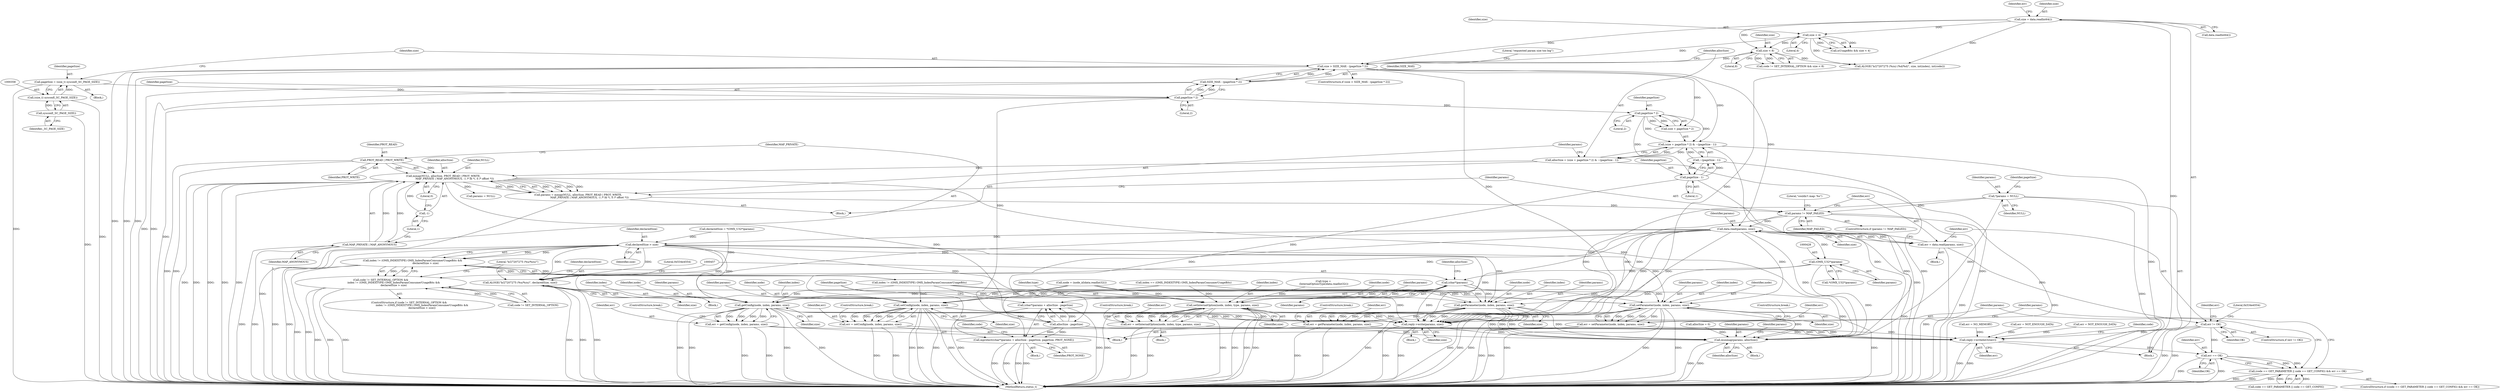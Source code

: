 digraph "0_Android_db829699d3293f254a7387894303451a91278986@API" {
"1000407" [label="(Call,data.read(params, size))"];
"1000401" [label="(Call,params != MAP_FAILED)"];
"1000303" [label="(Call,*params = NULL)"];
"1000386" [label="(Call,params = mmap(NULL, allocSize, PROT_READ | PROT_WRITE,\n                            MAP_PRIVATE | MAP_ANONYMOUS, -1 /* fd */, 0 /* offset */))"];
"1000388" [label="(Call,mmap(NULL, allocSize, PROT_READ | PROT_WRITE,\n                            MAP_PRIVATE | MAP_ANONYMOUS, -1 /* fd */, 0 /* offset */))"];
"1000374" [label="(Call,allocSize = (size + pageSize * 2) & ~(pageSize - 1))"];
"1000376" [label="(Call,(size + pageSize * 2) & ~(pageSize - 1))"];
"1000362" [label="(Call,size > SIZE_MAX - (pageSize * 2))"];
"1000295" [label="(Call,size = data.readInt64())"];
"1000326" [label="(Call,size < 4)"];
"1000336" [label="(Call,size < 8)"];
"1000364" [label="(Call,SIZE_MAX - (pageSize * 2))"];
"1000366" [label="(Call,pageSize * 2)"];
"1000355" [label="(Call,pageSize = (size_t) sysconf(_SC_PAGE_SIZE))"];
"1000357" [label="(Call,(size_t) sysconf(_SC_PAGE_SIZE))"];
"1000359" [label="(Call,sysconf(_SC_PAGE_SIZE))"];
"1000379" [label="(Call,pageSize * 2)"];
"1000382" [label="(Call,~(pageSize - 1))"];
"1000383" [label="(Call,pageSize - 1)"];
"1000391" [label="(Call,PROT_READ | PROT_WRITE)"];
"1000394" [label="(Call,MAP_PRIVATE | MAP_ANONYMOUS)"];
"1000397" [label="(Call,-1)"];
"1000405" [label="(Call,err = data.read(params, size))"];
"1000411" [label="(Call,err != OK)"];
"1000528" [label="(Call,reply->writeInt32(err))"];
"1000539" [label="(Call,err == OK)"];
"1000531" [label="(Call,(code == GET_PARAMETER || code == GET_CONFIG) && err == OK)"];
"1000427" [label="(Call,(OMX_U32*)params)"];
"1000456" [label="(Call,(char*)params)"];
"1000454" [label="(Call,mprotect((char*)params + allocSize - pageSize, pageSize, PROT_NONE))"];
"1000455" [label="(Call,(char*)params + allocSize - pageSize)"];
"1000470" [label="(Call,getParameter(node, index, params, size))"];
"1000468" [label="(Call,err = getParameter(node, index, params, size))"];
"1000543" [label="(Call,reply->write(params, size))"];
"1000549" [label="(Call,munmap(params, allocSize))"];
"1000479" [label="(Call,setParameter(node, index, params, size))"];
"1000477" [label="(Call,err = setParameter(node, index, params, size))"];
"1000488" [label="(Call,getConfig(node, index, params, size))"];
"1000486" [label="(Call,err = getConfig(node, index, params, size))"];
"1000497" [label="(Call,setConfig(node, index, params, size))"];
"1000495" [label="(Call,err = setConfig(node, index, params, size))"];
"1000513" [label="(Call,setInternalOption(node, index, type, params, size))"];
"1000511" [label="(Call,err = setInternalOption(node, index, type, params, size))"];
"1000441" [label="(Call,declaredSize > size)"];
"1000435" [label="(Call,index != (OMX_INDEXTYPE) OMX_IndexParamConsumerUsageBits &&\n                                declaredSize > size)"];
"1000431" [label="(Call,code != SET_INTERNAL_OPTION &&\n                                index != (OMX_INDEXTYPE) OMX_IndexParamConsumerUsageBits &&\n                                declaredSize > size)"];
"1000445" [label="(Call,ALOGE(\"b/27207275 (%u/%zu)\", declaredSize, size))"];
"1000365" [label="(Identifier,SIZE_MAX)"];
"1000519" [label="(ControlStructure,break;)"];
"1000326" [label="(Call,size < 4)"];
"1000382" [label="(Call,~(pageSize - 1))"];
"1000482" [label="(Identifier,params)"];
"1000453" [label="(Block,)"];
"1000391" [label="(Call,PROT_READ | PROT_WRITE)"];
"1000401" [label="(Call,params != MAP_FAILED)"];
"1000308" [label="(Identifier,pageSize)"];
"1000477" [label="(Call,err = setParameter(node, index, params, size))"];
"1000515" [label="(Identifier,index)"];
"1000340" [label="(Call,ALOGE(\"b/27207275 (%zu) (%d/%d)\", size, int(index), int(code)))"];
"1000469" [label="(Identifier,err)"];
"1000547" [label="(Identifier,params)"];
"1000375" [label="(Identifier,allocSize)"];
"1000402" [label="(Identifier,params)"];
"1000371" [label="(Literal,\"requested param size too big\")"];
"1000295" [label="(Call,size = data.readInt64())"];
"1000475" [label="(ControlStructure,break;)"];
"1000551" [label="(Identifier,allocSize)"];
"1000506" [label="(Call,type =\n (InternalOptionType)data.readInt32())"];
"1000362" [label="(Call,size > SIZE_MAX - (pageSize * 2))"];
"1000363" [label="(Identifier,size)"];
"1000514" [label="(Identifier,node)"];
"1000500" [label="(Identifier,params)"];
"1000528" [label="(Call,reply->writeInt32(err))"];
"1000304" [label="(Identifier,params)"];
"1000376" [label="(Call,(size + pageSize * 2) & ~(pageSize - 1))"];
"1000487" [label="(Identifier,err)"];
"1000495" [label="(Call,err = setConfig(node, index, params, size))"];
"1000490" [label="(Identifier,index)"];
"1000383" [label="(Call,pageSize - 1)"];
"1000470" [label="(Call,getParameter(node, index, params, size))"];
"1000377" [label="(Call,size + pageSize * 2)"];
"1000492" [label="(Identifier,size)"];
"1000352" [label="(Call,err = NO_MEMORY)"];
"1000532" [label="(Call,code == GET_PARAMETER || code == GET_CONFIG)"];
"1000336" [label="(Call,size < 8)"];
"1000360" [label="(Identifier,_SC_PAGE_SIZE)"];
"1000403" [label="(Identifier,MAP_FAILED)"];
"1000444" [label="(Block,)"];
"1000491" [label="(Identifier,params)"];
"1000436" [label="(Call,index != (OMX_INDEXTYPE) OMX_IndexParamConsumerUsageBits)"];
"1000517" [label="(Identifier,params)"];
"1001364" [label="(MethodReturn,status_t)"];
"1000361" [label="(ControlStructure,if (size > SIZE_MAX - (pageSize * 2)))"];
"1000542" [label="(Block,)"];
"1000479" [label="(Call,setParameter(node, index, params, size))"];
"1000466" [label="(Block,)"];
"1000277" [label="(Block,)"];
"1000530" [label="(ControlStructure,if ((code == GET_PARAMETER || code == GET_CONFIG) && err == OK))"];
"1000502" [label="(ControlStructure,break;)"];
"1000504" [label="(Block,)"];
"1000455" [label="(Call,(char*)params + allocSize - pageSize)"];
"1000513" [label="(Call,setInternalOption(node, index, type, params, size))"];
"1000454" [label="(Call,mprotect((char*)params + allocSize - pageSize, pageSize, PROT_NONE))"];
"1000359" [label="(Call,sysconf(_SC_PAGE_SIZE))"];
"1000405" [label="(Call,err = data.read(params, size))"];
"1000421" [label="(Identifier,err)"];
"1000435" [label="(Call,index != (OMX_INDEXTYPE) OMX_IndexParamConsumerUsageBits &&\n                                declaredSize > size)"];
"1000478" [label="(Identifier,err)"];
"1000498" [label="(Identifier,node)"];
"1000297" [label="(Call,data.readInt64())"];
"1000356" [label="(Identifier,pageSize)"];
"1000413" [label="(Identifier,OK)"];
"1000311" [label="(Call,allocSize = 0)"];
"1000432" [label="(Call,code != SET_INTERNAL_OPTION)"];
"1000531" [label="(Call,(code == GET_PARAMETER || code == GET_CONFIG) && err == OK)"];
"1000541" [label="(Identifier,OK)"];
"1000483" [label="(Identifier,size)"];
"1000389" [label="(Identifier,NULL)"];
"1000459" [label="(Call,allocSize - pageSize)"];
"1000450" [label="(Literal,0x534e4554)"];
"1000366" [label="(Call,pageSize * 2)"];
"1000550" [label="(Identifier,params)"];
"1000493" [label="(ControlStructure,break;)"];
"1000481" [label="(Identifier,index)"];
"1000499" [label="(Identifier,index)"];
"1000351" [label="(Block,)"];
"1000357" [label="(Call,(size_t) sysconf(_SC_PAGE_SIZE))"];
"1000393" [label="(Identifier,PROT_WRITE)"];
"1000386" [label="(Call,params = mmap(NULL, allocSize, PROT_READ | PROT_WRITE,\n                            MAP_PRIVATE | MAP_ANONYMOUS, -1 /* fd */, 0 /* offset */))"];
"1000430" [label="(ControlStructure,if (code != SET_INTERNAL_OPTION &&\n                                index != (OMX_INDEXTYPE) OMX_IndexParamConsumerUsageBits &&\n                                declaredSize > size))"];
"1000373" [label="(Block,)"];
"1000474" [label="(Identifier,size)"];
"1000448" [label="(Identifier,size)"];
"1000446" [label="(Literal,\"b/27207275 (%u/%zu)\")"];
"1000488" [label="(Call,getConfig(node, index, params, size))"];
"1000324" [label="(Call,isUsageBits && size < 4)"];
"1000497" [label="(Call,setConfig(node, index, params, size))"];
"1000385" [label="(Literal,1)"];
"1000529" [label="(Identifier,err)"];
"1000463" [label="(Identifier,PROT_NONE)"];
"1000443" [label="(Identifier,size)"];
"1000395" [label="(Identifier,MAP_PRIVATE)"];
"1000368" [label="(Literal,2)"];
"1000355" [label="(Call,pageSize = (size_t) sysconf(_SC_PAGE_SIZE))"];
"1000486" [label="(Call,err = getConfig(node, index, params, size))"];
"1000392" [label="(Identifier,PROT_READ)"];
"1000332" [label="(Call,code != SET_INTERNAL_OPTION && size < 8)"];
"1000299" [label="(Call,err = NOT_ENOUGH_DATA)"];
"1000380" [label="(Identifier,pageSize)"];
"1000426" [label="(Call,*(OMX_U32*)params)"];
"1000396" [label="(Identifier,MAP_ANONYMOUS)"];
"1000511" [label="(Call,err = setInternalOption(node, index, type, params, size))"];
"1000379" [label="(Call,pageSize * 2)"];
"1000328" [label="(Literal,4)"];
"1000407" [label="(Call,data.read(params, size))"];
"1000387" [label="(Identifier,params)"];
"1000300" [label="(Identifier,err)"];
"1000516" [label="(Identifier,type)"];
"1000411" [label="(Call,err != OK)"];
"1000431" [label="(Call,code != SET_INTERNAL_OPTION &&\n                                index != (OMX_INDEXTYPE) OMX_IndexParamConsumerUsageBits &&\n                                declaredSize > size)"];
"1000408" [label="(Identifier,params)"];
"1000548" [label="(Block,)"];
"1000406" [label="(Identifier,err)"];
"1000489" [label="(Identifier,node)"];
"1000400" [label="(ControlStructure,if (params != MAP_FAILED))"];
"1000317" [label="(Call,index == (OMX_INDEXTYPE) OMX_IndexParamConsumerUsageBits)"];
"1000442" [label="(Identifier,declaredSize)"];
"1000364" [label="(Call,SIZE_MAX - (pageSize * 2))"];
"1000501" [label="(Identifier,size)"];
"1000296" [label="(Identifier,size)"];
"1000397" [label="(Call,-1)"];
"1000462" [label="(Identifier,pageSize)"];
"1000429" [label="(Identifier,params)"];
"1000460" [label="(Identifier,allocSize)"];
"1000549" [label="(Call,munmap(params, allocSize))"];
"1000338" [label="(Literal,8)"];
"1000468" [label="(Call,err = getParameter(node, index, params, size))"];
"1000399" [label="(Literal,0)"];
"1000305" [label="(Identifier,NULL)"];
"1000327" [label="(Identifier,size)"];
"1000420" [label="(Call,err = NOT_ENOUGH_DATA)"];
"1000496" [label="(Identifier,err)"];
"1000456" [label="(Call,(char*)params)"];
"1000471" [label="(Identifier,node)"];
"1000283" [label="(Call,node = (node_id)data.readInt32())"];
"1000394" [label="(Call,MAP_PRIVATE | MAP_ANONYMOUS)"];
"1000539" [label="(Call,err == OK)"];
"1000410" [label="(ControlStructure,if (err != OK))"];
"1000465" [label="(Identifier,code)"];
"1000303" [label="(Call,*params = NULL)"];
"1000545" [label="(Identifier,size)"];
"1000525" [label="(Literal,\"couldn't map: %s\")"];
"1000447" [label="(Identifier,declaredSize)"];
"1000512" [label="(Identifier,err)"];
"1000534" [label="(Identifier,code)"];
"1000480" [label="(Identifier,node)"];
"1000424" [label="(Call,declaredSize = *(OMX_U32*)params)"];
"1000427" [label="(Call,(OMX_U32*)params)"];
"1000553" [label="(Identifier,params)"];
"1000388" [label="(Call,mmap(NULL, allocSize, PROT_READ | PROT_WRITE,\n                            MAP_PRIVATE | MAP_ANONYMOUS, -1 /* fd */, 0 /* offset */))"];
"1000552" [label="(Call,params = NULL)"];
"1000398" [label="(Literal,1)"];
"1000441" [label="(Call,declaredSize > size)"];
"1000390" [label="(Identifier,allocSize)"];
"1000540" [label="(Identifier,err)"];
"1000367" [label="(Identifier,pageSize)"];
"1000544" [label="(Identifier,params)"];
"1000472" [label="(Identifier,index)"];
"1000445" [label="(Call,ALOGE(\"b/27207275 (%u/%zu)\", declaredSize, size))"];
"1000337" [label="(Identifier,size)"];
"1000458" [label="(Identifier,params)"];
"1000543" [label="(Call,reply->write(params, size))"];
"1000381" [label="(Literal,2)"];
"1000404" [label="(Block,)"];
"1000384" [label="(Identifier,pageSize)"];
"1000518" [label="(Identifier,size)"];
"1000484" [label="(ControlStructure,break;)"];
"1000416" [label="(Literal,0x534e4554)"];
"1000412" [label="(Identifier,err)"];
"1000473" [label="(Identifier,params)"];
"1000409" [label="(Identifier,size)"];
"1000374" [label="(Call,allocSize = (size + pageSize * 2) & ~(pageSize - 1))"];
"1000407" -> "1000405"  [label="AST: "];
"1000407" -> "1000409"  [label="CFG: "];
"1000408" -> "1000407"  [label="AST: "];
"1000409" -> "1000407"  [label="AST: "];
"1000405" -> "1000407"  [label="CFG: "];
"1000407" -> "1001364"  [label="DDG: "];
"1000407" -> "1000405"  [label="DDG: "];
"1000407" -> "1000405"  [label="DDG: "];
"1000401" -> "1000407"  [label="DDG: "];
"1000362" -> "1000407"  [label="DDG: "];
"1000407" -> "1000427"  [label="DDG: "];
"1000407" -> "1000441"  [label="DDG: "];
"1000407" -> "1000445"  [label="DDG: "];
"1000407" -> "1000470"  [label="DDG: "];
"1000407" -> "1000479"  [label="DDG: "];
"1000407" -> "1000488"  [label="DDG: "];
"1000407" -> "1000497"  [label="DDG: "];
"1000407" -> "1000513"  [label="DDG: "];
"1000407" -> "1000543"  [label="DDG: "];
"1000407" -> "1000543"  [label="DDG: "];
"1000407" -> "1000549"  [label="DDG: "];
"1000401" -> "1000400"  [label="AST: "];
"1000401" -> "1000403"  [label="CFG: "];
"1000402" -> "1000401"  [label="AST: "];
"1000403" -> "1000401"  [label="AST: "];
"1000406" -> "1000401"  [label="CFG: "];
"1000525" -> "1000401"  [label="CFG: "];
"1000401" -> "1001364"  [label="DDG: "];
"1000401" -> "1001364"  [label="DDG: "];
"1000303" -> "1000401"  [label="DDG: "];
"1000386" -> "1000401"  [label="DDG: "];
"1000401" -> "1000543"  [label="DDG: "];
"1000401" -> "1000549"  [label="DDG: "];
"1000303" -> "1000277"  [label="AST: "];
"1000303" -> "1000305"  [label="CFG: "];
"1000304" -> "1000303"  [label="AST: "];
"1000305" -> "1000303"  [label="AST: "];
"1000308" -> "1000303"  [label="CFG: "];
"1000303" -> "1001364"  [label="DDG: "];
"1000303" -> "1000543"  [label="DDG: "];
"1000303" -> "1000549"  [label="DDG: "];
"1000386" -> "1000373"  [label="AST: "];
"1000386" -> "1000388"  [label="CFG: "];
"1000387" -> "1000386"  [label="AST: "];
"1000388" -> "1000386"  [label="AST: "];
"1000402" -> "1000386"  [label="CFG: "];
"1000386" -> "1001364"  [label="DDG: "];
"1000388" -> "1000386"  [label="DDG: "];
"1000388" -> "1000386"  [label="DDG: "];
"1000388" -> "1000386"  [label="DDG: "];
"1000388" -> "1000386"  [label="DDG: "];
"1000388" -> "1000386"  [label="DDG: "];
"1000388" -> "1000386"  [label="DDG: "];
"1000388" -> "1000399"  [label="CFG: "];
"1000389" -> "1000388"  [label="AST: "];
"1000390" -> "1000388"  [label="AST: "];
"1000391" -> "1000388"  [label="AST: "];
"1000394" -> "1000388"  [label="AST: "];
"1000397" -> "1000388"  [label="AST: "];
"1000399" -> "1000388"  [label="AST: "];
"1000388" -> "1001364"  [label="DDG: "];
"1000388" -> "1001364"  [label="DDG: "];
"1000388" -> "1001364"  [label="DDG: "];
"1000388" -> "1001364"  [label="DDG: "];
"1000388" -> "1001364"  [label="DDG: "];
"1000374" -> "1000388"  [label="DDG: "];
"1000391" -> "1000388"  [label="DDG: "];
"1000391" -> "1000388"  [label="DDG: "];
"1000394" -> "1000388"  [label="DDG: "];
"1000394" -> "1000388"  [label="DDG: "];
"1000397" -> "1000388"  [label="DDG: "];
"1000388" -> "1000459"  [label="DDG: "];
"1000388" -> "1000549"  [label="DDG: "];
"1000388" -> "1000552"  [label="DDG: "];
"1000374" -> "1000373"  [label="AST: "];
"1000374" -> "1000376"  [label="CFG: "];
"1000375" -> "1000374"  [label="AST: "];
"1000376" -> "1000374"  [label="AST: "];
"1000387" -> "1000374"  [label="CFG: "];
"1000374" -> "1001364"  [label="DDG: "];
"1000376" -> "1000374"  [label="DDG: "];
"1000376" -> "1000374"  [label="DDG: "];
"1000376" -> "1000382"  [label="CFG: "];
"1000377" -> "1000376"  [label="AST: "];
"1000382" -> "1000376"  [label="AST: "];
"1000376" -> "1001364"  [label="DDG: "];
"1000376" -> "1001364"  [label="DDG: "];
"1000362" -> "1000376"  [label="DDG: "];
"1000379" -> "1000376"  [label="DDG: "];
"1000379" -> "1000376"  [label="DDG: "];
"1000382" -> "1000376"  [label="DDG: "];
"1000362" -> "1000361"  [label="AST: "];
"1000362" -> "1000364"  [label="CFG: "];
"1000363" -> "1000362"  [label="AST: "];
"1000364" -> "1000362"  [label="AST: "];
"1000371" -> "1000362"  [label="CFG: "];
"1000375" -> "1000362"  [label="CFG: "];
"1000362" -> "1001364"  [label="DDG: "];
"1000362" -> "1001364"  [label="DDG: "];
"1000362" -> "1001364"  [label="DDG: "];
"1000295" -> "1000362"  [label="DDG: "];
"1000326" -> "1000362"  [label="DDG: "];
"1000336" -> "1000362"  [label="DDG: "];
"1000364" -> "1000362"  [label="DDG: "];
"1000364" -> "1000362"  [label="DDG: "];
"1000362" -> "1000377"  [label="DDG: "];
"1000362" -> "1000543"  [label="DDG: "];
"1000295" -> "1000277"  [label="AST: "];
"1000295" -> "1000297"  [label="CFG: "];
"1000296" -> "1000295"  [label="AST: "];
"1000297" -> "1000295"  [label="AST: "];
"1000300" -> "1000295"  [label="CFG: "];
"1000295" -> "1001364"  [label="DDG: "];
"1000295" -> "1000326"  [label="DDG: "];
"1000295" -> "1000336"  [label="DDG: "];
"1000295" -> "1000340"  [label="DDG: "];
"1000326" -> "1000324"  [label="AST: "];
"1000326" -> "1000328"  [label="CFG: "];
"1000327" -> "1000326"  [label="AST: "];
"1000328" -> "1000326"  [label="AST: "];
"1000324" -> "1000326"  [label="CFG: "];
"1000326" -> "1000324"  [label="DDG: "];
"1000326" -> "1000324"  [label="DDG: "];
"1000326" -> "1000336"  [label="DDG: "];
"1000326" -> "1000340"  [label="DDG: "];
"1000336" -> "1000332"  [label="AST: "];
"1000336" -> "1000338"  [label="CFG: "];
"1000337" -> "1000336"  [label="AST: "];
"1000338" -> "1000336"  [label="AST: "];
"1000332" -> "1000336"  [label="CFG: "];
"1000336" -> "1000332"  [label="DDG: "];
"1000336" -> "1000332"  [label="DDG: "];
"1000336" -> "1000340"  [label="DDG: "];
"1000364" -> "1000366"  [label="CFG: "];
"1000365" -> "1000364"  [label="AST: "];
"1000366" -> "1000364"  [label="AST: "];
"1000364" -> "1001364"  [label="DDG: "];
"1000364" -> "1001364"  [label="DDG: "];
"1000366" -> "1000364"  [label="DDG: "];
"1000366" -> "1000364"  [label="DDG: "];
"1000366" -> "1000368"  [label="CFG: "];
"1000367" -> "1000366"  [label="AST: "];
"1000368" -> "1000366"  [label="AST: "];
"1000366" -> "1001364"  [label="DDG: "];
"1000355" -> "1000366"  [label="DDG: "];
"1000366" -> "1000379"  [label="DDG: "];
"1000366" -> "1000459"  [label="DDG: "];
"1000355" -> "1000351"  [label="AST: "];
"1000355" -> "1000357"  [label="CFG: "];
"1000356" -> "1000355"  [label="AST: "];
"1000357" -> "1000355"  [label="AST: "];
"1000363" -> "1000355"  [label="CFG: "];
"1000355" -> "1001364"  [label="DDG: "];
"1000357" -> "1000355"  [label="DDG: "];
"1000357" -> "1000359"  [label="CFG: "];
"1000358" -> "1000357"  [label="AST: "];
"1000359" -> "1000357"  [label="AST: "];
"1000357" -> "1001364"  [label="DDG: "];
"1000359" -> "1000357"  [label="DDG: "];
"1000359" -> "1000360"  [label="CFG: "];
"1000360" -> "1000359"  [label="AST: "];
"1000359" -> "1001364"  [label="DDG: "];
"1000379" -> "1000377"  [label="AST: "];
"1000379" -> "1000381"  [label="CFG: "];
"1000380" -> "1000379"  [label="AST: "];
"1000381" -> "1000379"  [label="AST: "];
"1000377" -> "1000379"  [label="CFG: "];
"1000379" -> "1000377"  [label="DDG: "];
"1000379" -> "1000377"  [label="DDG: "];
"1000379" -> "1000383"  [label="DDG: "];
"1000382" -> "1000383"  [label="CFG: "];
"1000383" -> "1000382"  [label="AST: "];
"1000382" -> "1001364"  [label="DDG: "];
"1000383" -> "1000382"  [label="DDG: "];
"1000383" -> "1000382"  [label="DDG: "];
"1000383" -> "1000385"  [label="CFG: "];
"1000384" -> "1000383"  [label="AST: "];
"1000385" -> "1000383"  [label="AST: "];
"1000383" -> "1001364"  [label="DDG: "];
"1000383" -> "1000459"  [label="DDG: "];
"1000391" -> "1000393"  [label="CFG: "];
"1000392" -> "1000391"  [label="AST: "];
"1000393" -> "1000391"  [label="AST: "];
"1000395" -> "1000391"  [label="CFG: "];
"1000391" -> "1001364"  [label="DDG: "];
"1000391" -> "1001364"  [label="DDG: "];
"1000394" -> "1000396"  [label="CFG: "];
"1000395" -> "1000394"  [label="AST: "];
"1000396" -> "1000394"  [label="AST: "];
"1000398" -> "1000394"  [label="CFG: "];
"1000394" -> "1001364"  [label="DDG: "];
"1000394" -> "1001364"  [label="DDG: "];
"1000397" -> "1000398"  [label="CFG: "];
"1000398" -> "1000397"  [label="AST: "];
"1000399" -> "1000397"  [label="CFG: "];
"1000405" -> "1000404"  [label="AST: "];
"1000406" -> "1000405"  [label="AST: "];
"1000412" -> "1000405"  [label="CFG: "];
"1000405" -> "1001364"  [label="DDG: "];
"1000405" -> "1000411"  [label="DDG: "];
"1000411" -> "1000410"  [label="AST: "];
"1000411" -> "1000413"  [label="CFG: "];
"1000412" -> "1000411"  [label="AST: "];
"1000413" -> "1000411"  [label="AST: "];
"1000416" -> "1000411"  [label="CFG: "];
"1000421" -> "1000411"  [label="CFG: "];
"1000411" -> "1001364"  [label="DDG: "];
"1000411" -> "1001364"  [label="DDG: "];
"1000411" -> "1000528"  [label="DDG: "];
"1000411" -> "1000539"  [label="DDG: "];
"1000528" -> "1000277"  [label="AST: "];
"1000528" -> "1000529"  [label="CFG: "];
"1000529" -> "1000528"  [label="AST: "];
"1000534" -> "1000528"  [label="CFG: "];
"1000528" -> "1001364"  [label="DDG: "];
"1000528" -> "1001364"  [label="DDG: "];
"1000495" -> "1000528"  [label="DDG: "];
"1000352" -> "1000528"  [label="DDG: "];
"1000468" -> "1000528"  [label="DDG: "];
"1000299" -> "1000528"  [label="DDG: "];
"1000477" -> "1000528"  [label="DDG: "];
"1000486" -> "1000528"  [label="DDG: "];
"1000420" -> "1000528"  [label="DDG: "];
"1000511" -> "1000528"  [label="DDG: "];
"1000528" -> "1000539"  [label="DDG: "];
"1000539" -> "1000531"  [label="AST: "];
"1000539" -> "1000541"  [label="CFG: "];
"1000540" -> "1000539"  [label="AST: "];
"1000541" -> "1000539"  [label="AST: "];
"1000531" -> "1000539"  [label="CFG: "];
"1000539" -> "1001364"  [label="DDG: "];
"1000539" -> "1001364"  [label="DDG: "];
"1000539" -> "1000531"  [label="DDG: "];
"1000539" -> "1000531"  [label="DDG: "];
"1000531" -> "1000530"  [label="AST: "];
"1000531" -> "1000532"  [label="CFG: "];
"1000532" -> "1000531"  [label="AST: "];
"1000544" -> "1000531"  [label="CFG: "];
"1000547" -> "1000531"  [label="CFG: "];
"1000531" -> "1001364"  [label="DDG: "];
"1000531" -> "1001364"  [label="DDG: "];
"1000531" -> "1001364"  [label="DDG: "];
"1000532" -> "1000531"  [label="DDG: "];
"1000532" -> "1000531"  [label="DDG: "];
"1000427" -> "1000426"  [label="AST: "];
"1000427" -> "1000429"  [label="CFG: "];
"1000428" -> "1000427"  [label="AST: "];
"1000429" -> "1000427"  [label="AST: "];
"1000426" -> "1000427"  [label="CFG: "];
"1000427" -> "1000456"  [label="DDG: "];
"1000427" -> "1000543"  [label="DDG: "];
"1000427" -> "1000549"  [label="DDG: "];
"1000456" -> "1000455"  [label="AST: "];
"1000456" -> "1000458"  [label="CFG: "];
"1000457" -> "1000456"  [label="AST: "];
"1000458" -> "1000456"  [label="AST: "];
"1000460" -> "1000456"  [label="CFG: "];
"1000456" -> "1000454"  [label="DDG: "];
"1000456" -> "1000455"  [label="DDG: "];
"1000456" -> "1000470"  [label="DDG: "];
"1000456" -> "1000479"  [label="DDG: "];
"1000456" -> "1000488"  [label="DDG: "];
"1000456" -> "1000497"  [label="DDG: "];
"1000456" -> "1000513"  [label="DDG: "];
"1000456" -> "1000543"  [label="DDG: "];
"1000456" -> "1000549"  [label="DDG: "];
"1000454" -> "1000453"  [label="AST: "];
"1000454" -> "1000463"  [label="CFG: "];
"1000455" -> "1000454"  [label="AST: "];
"1000462" -> "1000454"  [label="AST: "];
"1000463" -> "1000454"  [label="AST: "];
"1000465" -> "1000454"  [label="CFG: "];
"1000454" -> "1001364"  [label="DDG: "];
"1000454" -> "1001364"  [label="DDG: "];
"1000454" -> "1001364"  [label="DDG: "];
"1000454" -> "1001364"  [label="DDG: "];
"1000459" -> "1000454"  [label="DDG: "];
"1000459" -> "1000454"  [label="DDG: "];
"1000455" -> "1000459"  [label="CFG: "];
"1000459" -> "1000455"  [label="AST: "];
"1000462" -> "1000455"  [label="CFG: "];
"1000455" -> "1001364"  [label="DDG: "];
"1000455" -> "1001364"  [label="DDG: "];
"1000459" -> "1000455"  [label="DDG: "];
"1000459" -> "1000455"  [label="DDG: "];
"1000470" -> "1000468"  [label="AST: "];
"1000470" -> "1000474"  [label="CFG: "];
"1000471" -> "1000470"  [label="AST: "];
"1000472" -> "1000470"  [label="AST: "];
"1000473" -> "1000470"  [label="AST: "];
"1000474" -> "1000470"  [label="AST: "];
"1000468" -> "1000470"  [label="CFG: "];
"1000470" -> "1001364"  [label="DDG: "];
"1000470" -> "1001364"  [label="DDG: "];
"1000470" -> "1001364"  [label="DDG: "];
"1000470" -> "1001364"  [label="DDG: "];
"1000470" -> "1000468"  [label="DDG: "];
"1000470" -> "1000468"  [label="DDG: "];
"1000470" -> "1000468"  [label="DDG: "];
"1000470" -> "1000468"  [label="DDG: "];
"1000283" -> "1000470"  [label="DDG: "];
"1000436" -> "1000470"  [label="DDG: "];
"1000317" -> "1000470"  [label="DDG: "];
"1000441" -> "1000470"  [label="DDG: "];
"1000470" -> "1000543"  [label="DDG: "];
"1000470" -> "1000543"  [label="DDG: "];
"1000470" -> "1000549"  [label="DDG: "];
"1000468" -> "1000466"  [label="AST: "];
"1000469" -> "1000468"  [label="AST: "];
"1000475" -> "1000468"  [label="CFG: "];
"1000468" -> "1001364"  [label="DDG: "];
"1000468" -> "1001364"  [label="DDG: "];
"1000543" -> "1000542"  [label="AST: "];
"1000543" -> "1000545"  [label="CFG: "];
"1000544" -> "1000543"  [label="AST: "];
"1000545" -> "1000543"  [label="AST: "];
"1000547" -> "1000543"  [label="CFG: "];
"1000543" -> "1001364"  [label="DDG: "];
"1000543" -> "1001364"  [label="DDG: "];
"1000513" -> "1000543"  [label="DDG: "];
"1000513" -> "1000543"  [label="DDG: "];
"1000479" -> "1000543"  [label="DDG: "];
"1000479" -> "1000543"  [label="DDG: "];
"1000488" -> "1000543"  [label="DDG: "];
"1000488" -> "1000543"  [label="DDG: "];
"1000497" -> "1000543"  [label="DDG: "];
"1000497" -> "1000543"  [label="DDG: "];
"1000441" -> "1000543"  [label="DDG: "];
"1000445" -> "1000543"  [label="DDG: "];
"1000340" -> "1000543"  [label="DDG: "];
"1000543" -> "1000549"  [label="DDG: "];
"1000549" -> "1000548"  [label="AST: "];
"1000549" -> "1000551"  [label="CFG: "];
"1000550" -> "1000549"  [label="AST: "];
"1000551" -> "1000549"  [label="AST: "];
"1000553" -> "1000549"  [label="CFG: "];
"1000549" -> "1001364"  [label="DDG: "];
"1000549" -> "1001364"  [label="DDG: "];
"1000513" -> "1000549"  [label="DDG: "];
"1000479" -> "1000549"  [label="DDG: "];
"1000488" -> "1000549"  [label="DDG: "];
"1000497" -> "1000549"  [label="DDG: "];
"1000311" -> "1000549"  [label="DDG: "];
"1000459" -> "1000549"  [label="DDG: "];
"1000479" -> "1000477"  [label="AST: "];
"1000479" -> "1000483"  [label="CFG: "];
"1000480" -> "1000479"  [label="AST: "];
"1000481" -> "1000479"  [label="AST: "];
"1000482" -> "1000479"  [label="AST: "];
"1000483" -> "1000479"  [label="AST: "];
"1000477" -> "1000479"  [label="CFG: "];
"1000479" -> "1001364"  [label="DDG: "];
"1000479" -> "1001364"  [label="DDG: "];
"1000479" -> "1001364"  [label="DDG: "];
"1000479" -> "1001364"  [label="DDG: "];
"1000479" -> "1000477"  [label="DDG: "];
"1000479" -> "1000477"  [label="DDG: "];
"1000479" -> "1000477"  [label="DDG: "];
"1000479" -> "1000477"  [label="DDG: "];
"1000283" -> "1000479"  [label="DDG: "];
"1000436" -> "1000479"  [label="DDG: "];
"1000317" -> "1000479"  [label="DDG: "];
"1000441" -> "1000479"  [label="DDG: "];
"1000477" -> "1000466"  [label="AST: "];
"1000478" -> "1000477"  [label="AST: "];
"1000484" -> "1000477"  [label="CFG: "];
"1000477" -> "1001364"  [label="DDG: "];
"1000477" -> "1001364"  [label="DDG: "];
"1000488" -> "1000486"  [label="AST: "];
"1000488" -> "1000492"  [label="CFG: "];
"1000489" -> "1000488"  [label="AST: "];
"1000490" -> "1000488"  [label="AST: "];
"1000491" -> "1000488"  [label="AST: "];
"1000492" -> "1000488"  [label="AST: "];
"1000486" -> "1000488"  [label="CFG: "];
"1000488" -> "1001364"  [label="DDG: "];
"1000488" -> "1001364"  [label="DDG: "];
"1000488" -> "1001364"  [label="DDG: "];
"1000488" -> "1001364"  [label="DDG: "];
"1000488" -> "1000486"  [label="DDG: "];
"1000488" -> "1000486"  [label="DDG: "];
"1000488" -> "1000486"  [label="DDG: "];
"1000488" -> "1000486"  [label="DDG: "];
"1000283" -> "1000488"  [label="DDG: "];
"1000436" -> "1000488"  [label="DDG: "];
"1000317" -> "1000488"  [label="DDG: "];
"1000441" -> "1000488"  [label="DDG: "];
"1000486" -> "1000466"  [label="AST: "];
"1000487" -> "1000486"  [label="AST: "];
"1000493" -> "1000486"  [label="CFG: "];
"1000486" -> "1001364"  [label="DDG: "];
"1000486" -> "1001364"  [label="DDG: "];
"1000497" -> "1000495"  [label="AST: "];
"1000497" -> "1000501"  [label="CFG: "];
"1000498" -> "1000497"  [label="AST: "];
"1000499" -> "1000497"  [label="AST: "];
"1000500" -> "1000497"  [label="AST: "];
"1000501" -> "1000497"  [label="AST: "];
"1000495" -> "1000497"  [label="CFG: "];
"1000497" -> "1001364"  [label="DDG: "];
"1000497" -> "1001364"  [label="DDG: "];
"1000497" -> "1001364"  [label="DDG: "];
"1000497" -> "1001364"  [label="DDG: "];
"1000497" -> "1000495"  [label="DDG: "];
"1000497" -> "1000495"  [label="DDG: "];
"1000497" -> "1000495"  [label="DDG: "];
"1000497" -> "1000495"  [label="DDG: "];
"1000283" -> "1000497"  [label="DDG: "];
"1000436" -> "1000497"  [label="DDG: "];
"1000317" -> "1000497"  [label="DDG: "];
"1000441" -> "1000497"  [label="DDG: "];
"1000495" -> "1000466"  [label="AST: "];
"1000496" -> "1000495"  [label="AST: "];
"1000502" -> "1000495"  [label="CFG: "];
"1000495" -> "1001364"  [label="DDG: "];
"1000495" -> "1001364"  [label="DDG: "];
"1000513" -> "1000511"  [label="AST: "];
"1000513" -> "1000518"  [label="CFG: "];
"1000514" -> "1000513"  [label="AST: "];
"1000515" -> "1000513"  [label="AST: "];
"1000516" -> "1000513"  [label="AST: "];
"1000517" -> "1000513"  [label="AST: "];
"1000518" -> "1000513"  [label="AST: "];
"1000511" -> "1000513"  [label="CFG: "];
"1000513" -> "1001364"  [label="DDG: "];
"1000513" -> "1001364"  [label="DDG: "];
"1000513" -> "1001364"  [label="DDG: "];
"1000513" -> "1001364"  [label="DDG: "];
"1000513" -> "1001364"  [label="DDG: "];
"1000513" -> "1000511"  [label="DDG: "];
"1000513" -> "1000511"  [label="DDG: "];
"1000513" -> "1000511"  [label="DDG: "];
"1000513" -> "1000511"  [label="DDG: "];
"1000513" -> "1000511"  [label="DDG: "];
"1000283" -> "1000513"  [label="DDG: "];
"1000436" -> "1000513"  [label="DDG: "];
"1000317" -> "1000513"  [label="DDG: "];
"1000506" -> "1000513"  [label="DDG: "];
"1000441" -> "1000513"  [label="DDG: "];
"1000511" -> "1000504"  [label="AST: "];
"1000512" -> "1000511"  [label="AST: "];
"1000519" -> "1000511"  [label="CFG: "];
"1000511" -> "1001364"  [label="DDG: "];
"1000511" -> "1001364"  [label="DDG: "];
"1000441" -> "1000435"  [label="AST: "];
"1000441" -> "1000443"  [label="CFG: "];
"1000442" -> "1000441"  [label="AST: "];
"1000443" -> "1000441"  [label="AST: "];
"1000435" -> "1000441"  [label="CFG: "];
"1000441" -> "1001364"  [label="DDG: "];
"1000441" -> "1001364"  [label="DDG: "];
"1000441" -> "1000435"  [label="DDG: "];
"1000441" -> "1000435"  [label="DDG: "];
"1000424" -> "1000441"  [label="DDG: "];
"1000441" -> "1000445"  [label="DDG: "];
"1000441" -> "1000445"  [label="DDG: "];
"1000435" -> "1000431"  [label="AST: "];
"1000435" -> "1000436"  [label="CFG: "];
"1000436" -> "1000435"  [label="AST: "];
"1000431" -> "1000435"  [label="CFG: "];
"1000435" -> "1001364"  [label="DDG: "];
"1000435" -> "1001364"  [label="DDG: "];
"1000435" -> "1000431"  [label="DDG: "];
"1000435" -> "1000431"  [label="DDG: "];
"1000436" -> "1000435"  [label="DDG: "];
"1000436" -> "1000435"  [label="DDG: "];
"1000431" -> "1000430"  [label="AST: "];
"1000431" -> "1000432"  [label="CFG: "];
"1000432" -> "1000431"  [label="AST: "];
"1000446" -> "1000431"  [label="CFG: "];
"1000457" -> "1000431"  [label="CFG: "];
"1000431" -> "1001364"  [label="DDG: "];
"1000431" -> "1001364"  [label="DDG: "];
"1000431" -> "1001364"  [label="DDG: "];
"1000432" -> "1000431"  [label="DDG: "];
"1000432" -> "1000431"  [label="DDG: "];
"1000445" -> "1000444"  [label="AST: "];
"1000445" -> "1000448"  [label="CFG: "];
"1000446" -> "1000445"  [label="AST: "];
"1000447" -> "1000445"  [label="AST: "];
"1000448" -> "1000445"  [label="AST: "];
"1000450" -> "1000445"  [label="CFG: "];
"1000445" -> "1001364"  [label="DDG: "];
"1000445" -> "1001364"  [label="DDG: "];
"1000445" -> "1001364"  [label="DDG: "];
"1000424" -> "1000445"  [label="DDG: "];
}
